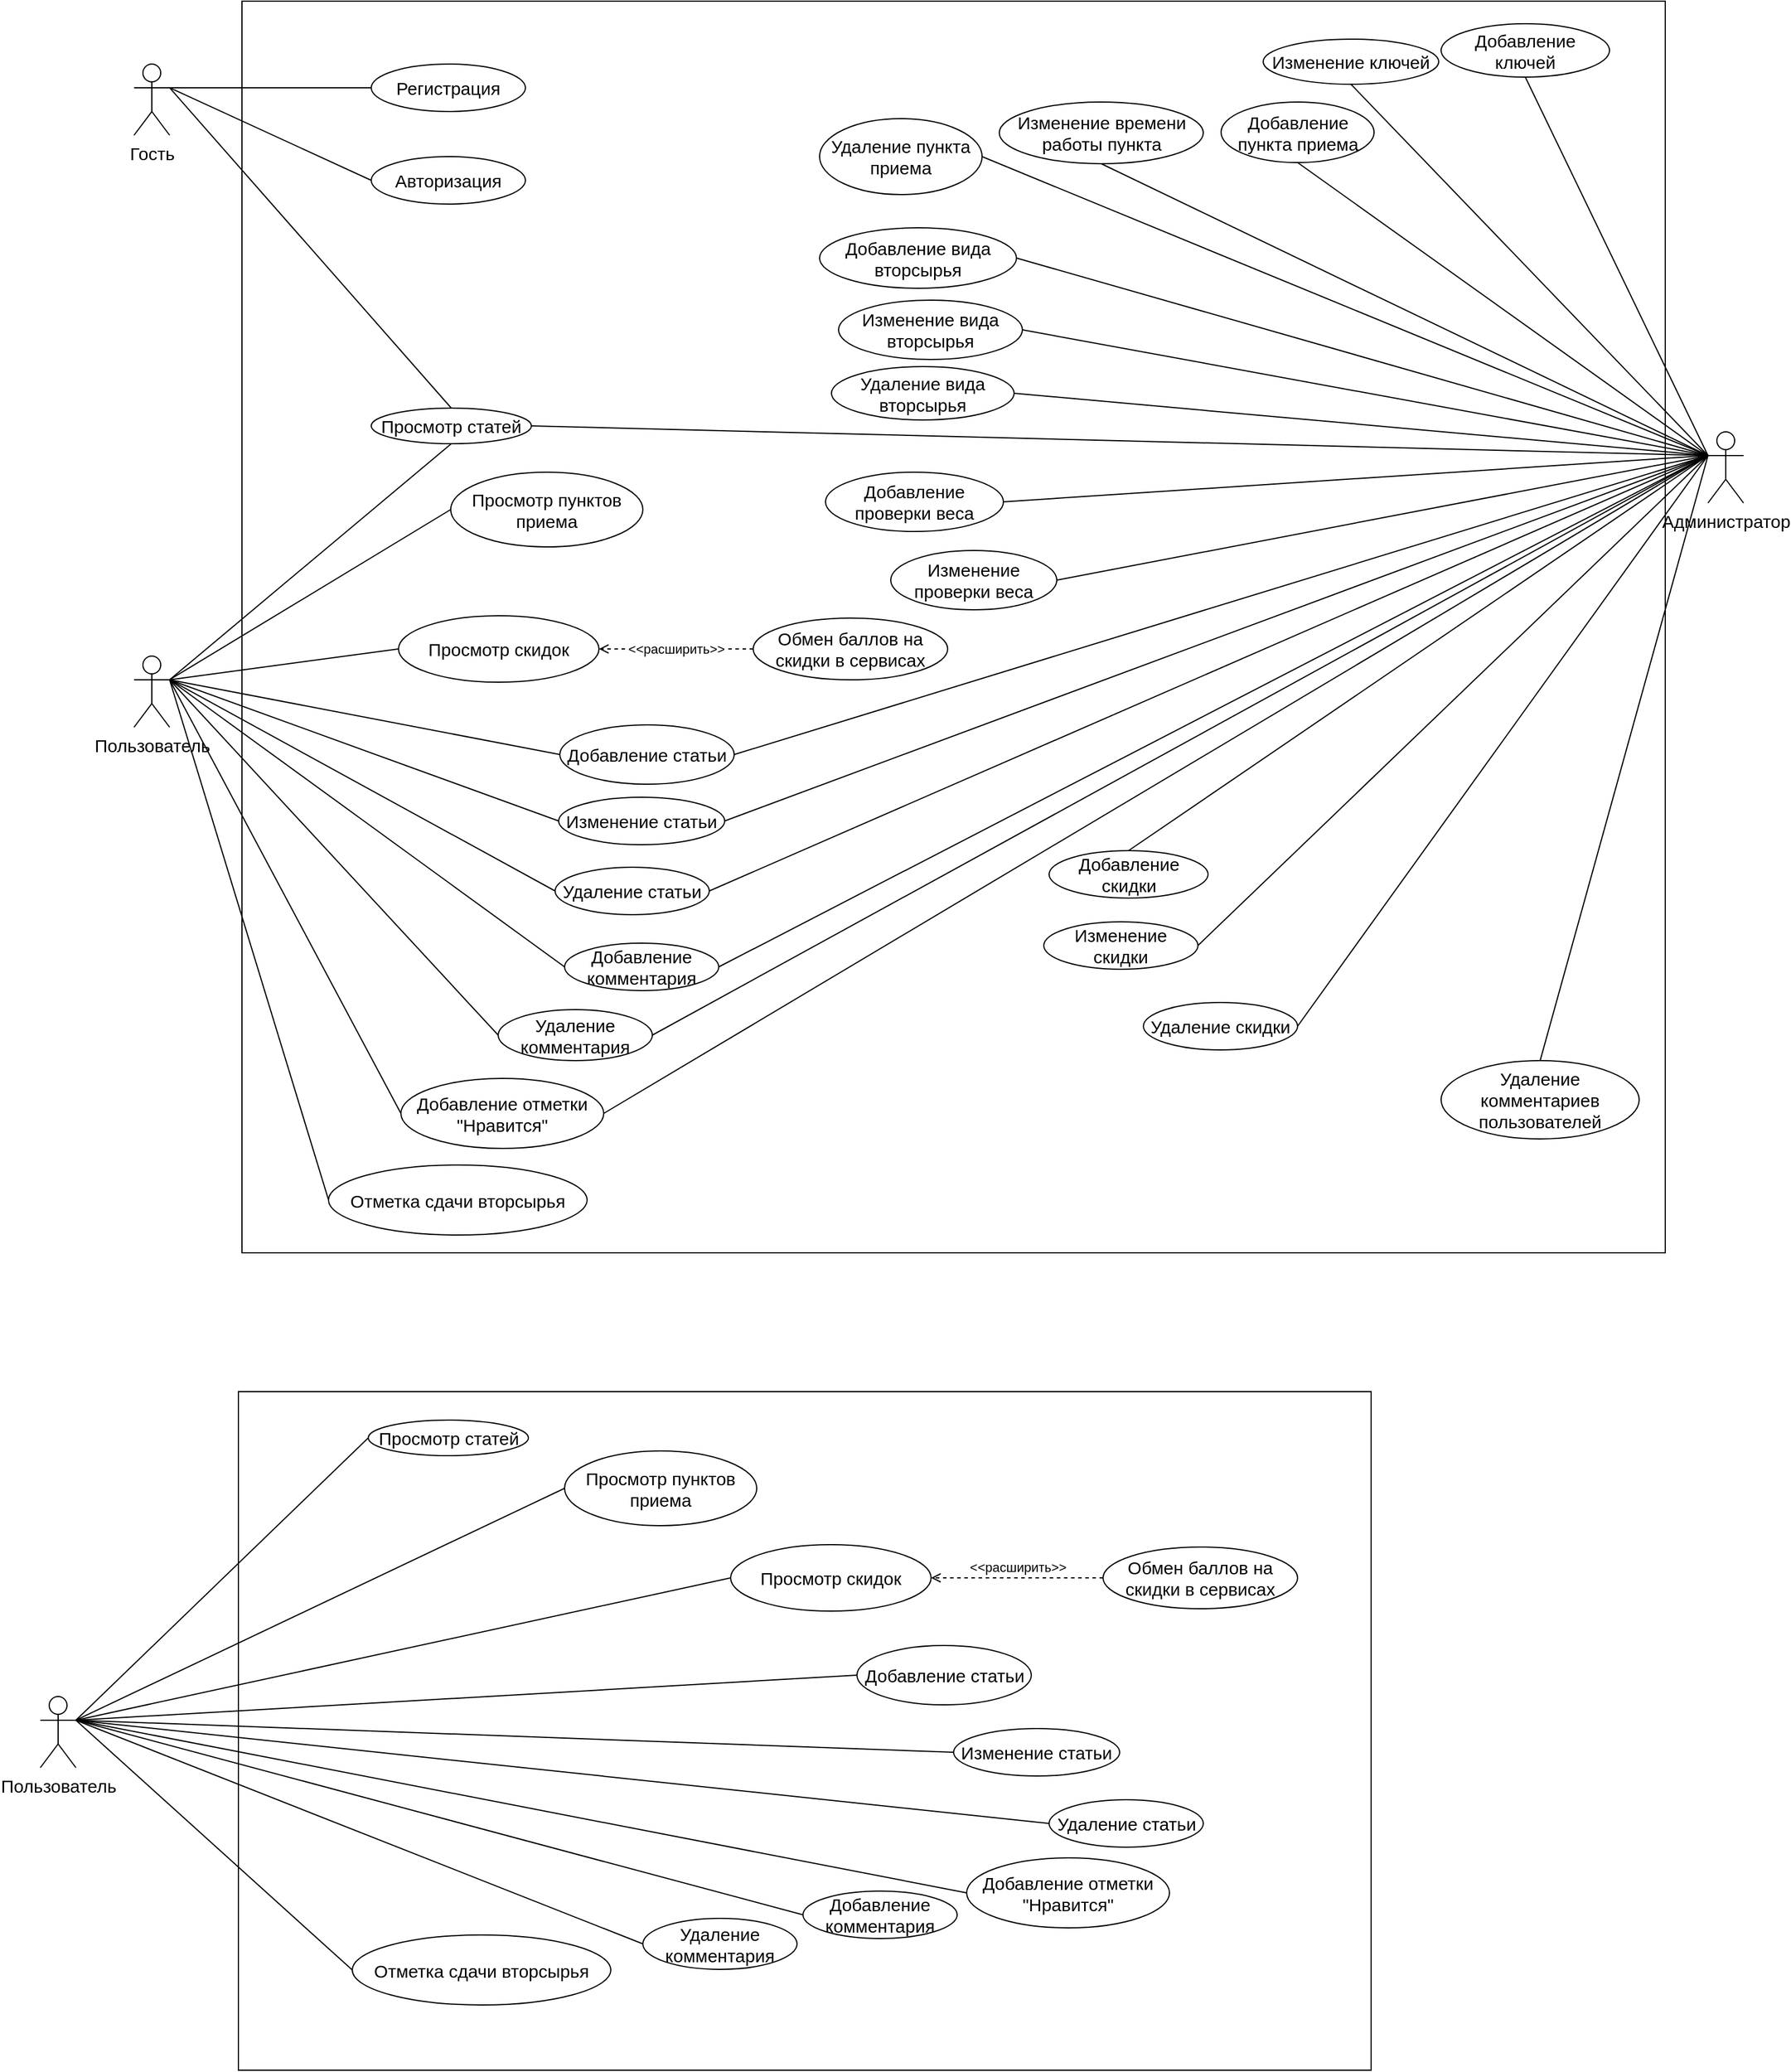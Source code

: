 <mxfile version="27.0.9">
  <diagram name="Страница — 1" id="JlTObDllQHueLxhqmbHU">
    <mxGraphModel dx="2084" dy="1070" grid="0" gridSize="10" guides="1" tooltips="1" connect="1" arrows="1" fold="1" page="0" pageScale="1" pageWidth="827" pageHeight="1169" math="0" shadow="0">
      <root>
        <mxCell id="0" />
        <mxCell id="1" parent="0" />
        <mxCell id="aqqDan77CEVx1DI7fDK4-1" value="" style="rounded=0;whiteSpace=wrap;html=1;" parent="1" vertex="1">
          <mxGeometry x="261" y="27" width="1200" height="1055" as="geometry" />
        </mxCell>
        <mxCell id="3YSj2OsYEMi9KOAI4YBQ-1" value="Гость" style="shape=umlActor;verticalLabelPosition=bottom;verticalAlign=top;html=1;outlineConnect=0;fontSize=15;" parent="1" vertex="1">
          <mxGeometry x="170" y="80" width="30" height="60" as="geometry" />
        </mxCell>
        <mxCell id="3YSj2OsYEMi9KOAI4YBQ-2" value="Администратор" style="shape=umlActor;verticalLabelPosition=bottom;verticalAlign=top;html=1;outlineConnect=0;fontSize=15;" parent="1" vertex="1">
          <mxGeometry x="1497" y="390" width="30" height="60" as="geometry" />
        </mxCell>
        <mxCell id="3YSj2OsYEMi9KOAI4YBQ-3" value="Пользователь" style="shape=umlActor;verticalLabelPosition=bottom;verticalAlign=top;html=1;outlineConnect=0;fontSize=15;" parent="1" vertex="1">
          <mxGeometry x="170" y="579" width="30" height="60" as="geometry" />
        </mxCell>
        <mxCell id="3YSj2OsYEMi9KOAI4YBQ-7" value="Регистрация" style="ellipse;whiteSpace=wrap;html=1;fontSize=15;" parent="1" vertex="1">
          <mxGeometry x="370" y="80" width="130" height="40" as="geometry" />
        </mxCell>
        <mxCell id="3YSj2OsYEMi9KOAI4YBQ-29" value="Авторизация" style="ellipse;whiteSpace=wrap;html=1;fontSize=15;" parent="1" vertex="1">
          <mxGeometry x="370" y="158" width="130" height="40" as="geometry" />
        </mxCell>
        <mxCell id="3YSj2OsYEMi9KOAI4YBQ-35" value="" style="endArrow=none;html=1;rounded=0;exitX=1;exitY=0.333;exitDx=0;exitDy=0;exitPerimeter=0;entryX=0;entryY=0.5;entryDx=0;entryDy=0;fontSize=15;" parent="1" source="3YSj2OsYEMi9KOAI4YBQ-1" target="3YSj2OsYEMi9KOAI4YBQ-7" edge="1">
          <mxGeometry width="50" height="50" relative="1" as="geometry">
            <mxPoint x="240" y="220" as="sourcePoint" />
            <mxPoint x="290" y="170" as="targetPoint" />
          </mxGeometry>
        </mxCell>
        <mxCell id="3YSj2OsYEMi9KOAI4YBQ-36" value="" style="endArrow=none;html=1;rounded=0;entryX=1;entryY=0.333;entryDx=0;entryDy=0;entryPerimeter=0;exitX=0;exitY=0.5;exitDx=0;exitDy=0;fontSize=15;" parent="1" source="3YSj2OsYEMi9KOAI4YBQ-29" target="3YSj2OsYEMi9KOAI4YBQ-1" edge="1">
          <mxGeometry width="50" height="50" relative="1" as="geometry">
            <mxPoint x="250" y="220" as="sourcePoint" />
            <mxPoint x="424" y="110" as="targetPoint" />
          </mxGeometry>
        </mxCell>
        <mxCell id="3YSj2OsYEMi9KOAI4YBQ-41" value="" style="endArrow=none;html=1;rounded=0;entryX=1;entryY=0.333;entryDx=0;entryDy=0;entryPerimeter=0;exitX=0;exitY=0.5;exitDx=0;exitDy=0;fontSize=15;" parent="1" source="3YSj2OsYEMi9KOAI4YBQ-42" target="3YSj2OsYEMi9KOAI4YBQ-3" edge="1">
          <mxGeometry width="50" height="50" relative="1" as="geometry">
            <mxPoint x="370.0" y="599" as="sourcePoint" />
            <mxPoint x="210" y="219" as="targetPoint" />
          </mxGeometry>
        </mxCell>
        <mxCell id="3YSj2OsYEMi9KOAI4YBQ-42" value="Просмотр пунктов приема" style="ellipse;whiteSpace=wrap;html=1;fontSize=15;" parent="1" vertex="1">
          <mxGeometry x="437" y="424" width="162" height="63" as="geometry" />
        </mxCell>
        <mxCell id="3YSj2OsYEMi9KOAI4YBQ-44" value="" style="endArrow=none;html=1;rounded=0;entryX=1;entryY=0.333;entryDx=0;entryDy=0;entryPerimeter=0;exitX=0;exitY=0.5;exitDx=0;exitDy=0;fontSize=15;" parent="1" source="Vhxp1UIQdoEir2AASPIB-2" target="3YSj2OsYEMi9KOAI4YBQ-3" edge="1">
          <mxGeometry width="50" height="50" relative="1" as="geometry">
            <mxPoint x="370.0" y="689" as="sourcePoint" />
            <mxPoint x="210" y="639" as="targetPoint" />
          </mxGeometry>
        </mxCell>
        <mxCell id="3YSj2OsYEMi9KOAI4YBQ-46" value="Обмен баллов на скидки в сервисах" style="ellipse;whiteSpace=wrap;html=1;fontSize=15;" parent="1" vertex="1">
          <mxGeometry x="692" y="547" width="164" height="52" as="geometry" />
        </mxCell>
        <mxCell id="3YSj2OsYEMi9KOAI4YBQ-47" value="Просмотр статей" style="ellipse;whiteSpace=wrap;html=1;fontSize=15;" parent="1" vertex="1">
          <mxGeometry x="370" y="370" width="135" height="30" as="geometry" />
        </mxCell>
        <mxCell id="3YSj2OsYEMi9KOAI4YBQ-48" value="" style="endArrow=none;html=1;rounded=0;entryX=1;entryY=0.333;entryDx=0;entryDy=0;entryPerimeter=0;exitX=0.5;exitY=0;exitDx=0;exitDy=0;fontSize=15;" parent="1" source="3YSj2OsYEMi9KOAI4YBQ-47" target="3YSj2OsYEMi9KOAI4YBQ-1" edge="1">
          <mxGeometry width="50" height="50" relative="1" as="geometry">
            <mxPoint x="290" y="430" as="sourcePoint" />
            <mxPoint x="120" y="230" as="targetPoint" />
          </mxGeometry>
        </mxCell>
        <mxCell id="3YSj2OsYEMi9KOAI4YBQ-49" value="" style="endArrow=none;html=1;rounded=0;exitX=0.5;exitY=1;exitDx=0;exitDy=0;entryX=1;entryY=0.333;entryDx=0;entryDy=0;entryPerimeter=0;fontSize=15;" parent="1" source="3YSj2OsYEMi9KOAI4YBQ-47" target="3YSj2OsYEMi9KOAI4YBQ-3" edge="1">
          <mxGeometry width="50" height="50" relative="1" as="geometry">
            <mxPoint x="380" y="609" as="sourcePoint" />
            <mxPoint x="220" y="550" as="targetPoint" />
          </mxGeometry>
        </mxCell>
        <mxCell id="3YSj2OsYEMi9KOAI4YBQ-51" value="" style="endArrow=none;html=1;rounded=0;entryX=1;entryY=0.333;entryDx=0;entryDy=0;entryPerimeter=0;exitX=0;exitY=0.5;exitDx=0;exitDy=0;fontSize=15;" parent="1" source="3YSj2OsYEMi9KOAI4YBQ-55" target="3YSj2OsYEMi9KOAI4YBQ-3" edge="1">
          <mxGeometry width="50" height="50" relative="1" as="geometry">
            <mxPoint x="370.0" y="978" as="sourcePoint" />
            <mxPoint x="200" y="669" as="targetPoint" />
          </mxGeometry>
        </mxCell>
        <mxCell id="3YSj2OsYEMi9KOAI4YBQ-53" value="Отметка сдачи вторсырья" style="ellipse;whiteSpace=wrap;html=1;fontSize=15;" parent="1" vertex="1">
          <mxGeometry x="334" y="1008" width="218" height="59" as="geometry" />
        </mxCell>
        <mxCell id="3YSj2OsYEMi9KOAI4YBQ-55" value="Удаление статьи" style="ellipse;whiteSpace=wrap;html=1;fontSize=15;" parent="1" vertex="1">
          <mxGeometry x="525" y="757" width="130" height="40" as="geometry" />
        </mxCell>
        <mxCell id="3YSj2OsYEMi9KOAI4YBQ-56" value="Изменение статьи" style="ellipse;whiteSpace=wrap;html=1;fontSize=15;" parent="1" vertex="1">
          <mxGeometry x="528" y="698" width="140" height="40" as="geometry" />
        </mxCell>
        <mxCell id="3YSj2OsYEMi9KOAI4YBQ-57" value="Добавление статьи" style="ellipse;whiteSpace=wrap;html=1;fontSize=15;" parent="1" vertex="1">
          <mxGeometry x="529" y="637" width="147" height="50" as="geometry" />
        </mxCell>
        <mxCell id="3YSj2OsYEMi9KOAI4YBQ-61" value="" style="endArrow=none;html=1;rounded=0;entryX=1;entryY=0.333;entryDx=0;entryDy=0;entryPerimeter=0;exitX=0;exitY=0.5;exitDx=0;exitDy=0;fontSize=15;" parent="1" source="3YSj2OsYEMi9KOAI4YBQ-57" target="3YSj2OsYEMi9KOAI4YBQ-3" edge="1">
          <mxGeometry width="50" height="50" relative="1" as="geometry">
            <mxPoint x="372.5" y="765" as="sourcePoint" />
            <mxPoint x="220" y="700" as="targetPoint" />
          </mxGeometry>
        </mxCell>
        <mxCell id="3YSj2OsYEMi9KOAI4YBQ-63" value="Добавление отметки&lt;div&gt;&quot;Нравится&quot;&lt;/div&gt;" style="ellipse;whiteSpace=wrap;html=1;fontSize=15;" parent="1" vertex="1">
          <mxGeometry x="395" y="935" width="171" height="59" as="geometry" />
        </mxCell>
        <mxCell id="3YSj2OsYEMi9KOAI4YBQ-64" value="Удаление комментария" style="ellipse;whiteSpace=wrap;html=1;fontSize=15;" parent="1" vertex="1">
          <mxGeometry x="477" y="877" width="130" height="43" as="geometry" />
        </mxCell>
        <mxCell id="3YSj2OsYEMi9KOAI4YBQ-65" value="Добавление комментария" style="ellipse;whiteSpace=wrap;html=1;fontSize=15;" parent="1" vertex="1">
          <mxGeometry x="533" y="821" width="130" height="40" as="geometry" />
        </mxCell>
        <mxCell id="3YSj2OsYEMi9KOAI4YBQ-69" value="" style="endArrow=none;html=1;rounded=0;entryX=1;entryY=0.333;entryDx=0;entryDy=0;entryPerimeter=0;exitX=0;exitY=0.5;exitDx=0;exitDy=0;fontSize=15;" parent="1" source="3YSj2OsYEMi9KOAI4YBQ-56" target="3YSj2OsYEMi9KOAI4YBQ-3" edge="1">
          <mxGeometry width="50" height="50" relative="1" as="geometry">
            <mxPoint x="375.0" y="884.0" as="sourcePoint" />
            <mxPoint x="220" y="699" as="targetPoint" />
          </mxGeometry>
        </mxCell>
        <mxCell id="3YSj2OsYEMi9KOAI4YBQ-72" value="" style="endArrow=none;html=1;rounded=0;exitX=0;exitY=0.333;exitDx=0;exitDy=0;entryX=1;entryY=0.5;entryDx=0;entryDy=0;exitPerimeter=0;fontSize=15;" parent="1" source="3YSj2OsYEMi9KOAI4YBQ-2" target="3YSj2OsYEMi9KOAI4YBQ-85" edge="1">
          <mxGeometry width="50" height="50" relative="1" as="geometry">
            <mxPoint x="1428" y="485" as="sourcePoint" />
            <mxPoint x="1210" y="410" as="targetPoint" />
          </mxGeometry>
        </mxCell>
        <mxCell id="3YSj2OsYEMi9KOAI4YBQ-81" value="Добавление проверки веса" style="ellipse;whiteSpace=wrap;html=1;fontSize=15;" parent="1" vertex="1">
          <mxGeometry x="753" y="424" width="150" height="50" as="geometry" />
        </mxCell>
        <mxCell id="3YSj2OsYEMi9KOAI4YBQ-82" value="Добавление вида вторсырья" style="ellipse;whiteSpace=wrap;html=1;fontSize=15;" parent="1" vertex="1">
          <mxGeometry x="748" y="218" width="166" height="51" as="geometry" />
        </mxCell>
        <mxCell id="3YSj2OsYEMi9KOAI4YBQ-83" value="Удаление вида вторсырья" style="ellipse;whiteSpace=wrap;html=1;fontSize=15;" parent="1" vertex="1">
          <mxGeometry x="758" y="335" width="154" height="45" as="geometry" />
        </mxCell>
        <mxCell id="3YSj2OsYEMi9KOAI4YBQ-84" value="Изменение проверки веса" style="ellipse;whiteSpace=wrap;html=1;fontSize=15;" parent="1" vertex="1">
          <mxGeometry x="808" y="490" width="140" height="50" as="geometry" />
        </mxCell>
        <mxCell id="3YSj2OsYEMi9KOAI4YBQ-85" value="Изменение вида вторсырья" style="ellipse;whiteSpace=wrap;html=1;fontSize=15;" parent="1" vertex="1">
          <mxGeometry x="764" y="279" width="155" height="50" as="geometry" />
        </mxCell>
        <mxCell id="3YSj2OsYEMi9KOAI4YBQ-98" value="" style="endArrow=none;html=1;rounded=0;entryX=0.5;entryY=1;entryDx=0;entryDy=0;exitX=0;exitY=0.333;exitDx=0;exitDy=0;exitPerimeter=0;fontSize=15;" parent="1" source="3YSj2OsYEMi9KOAI4YBQ-2" target="3YSj2OsYEMi9KOAI4YBQ-99" edge="1">
          <mxGeometry width="50" height="50" relative="1" as="geometry">
            <mxPoint x="1530" y="310" as="sourcePoint" />
            <mxPoint x="1379.0" y="187.5" as="targetPoint" />
          </mxGeometry>
        </mxCell>
        <mxCell id="3YSj2OsYEMi9KOAI4YBQ-99" value="Добавление пункта приема" style="ellipse;whiteSpace=wrap;html=1;fontSize=15;" parent="1" vertex="1">
          <mxGeometry x="1086.5" y="112" width="129" height="51" as="geometry" />
        </mxCell>
        <mxCell id="3YSj2OsYEMi9KOAI4YBQ-100" value="Изменение времени работы пункта" style="ellipse;whiteSpace=wrap;html=1;fontSize=15;" parent="1" vertex="1">
          <mxGeometry x="899.5" y="112" width="172" height="52" as="geometry" />
        </mxCell>
        <mxCell id="3YSj2OsYEMi9KOAI4YBQ-101" value="Удаление пункта приема" style="ellipse;whiteSpace=wrap;html=1;fontSize=15;" parent="1" vertex="1">
          <mxGeometry x="748" y="126" width="137" height="64" as="geometry" />
        </mxCell>
        <mxCell id="3YSj2OsYEMi9KOAI4YBQ-102" value="Добавление ключей" style="ellipse;whiteSpace=wrap;html=1;fontSize=15;" parent="1" vertex="1">
          <mxGeometry x="1272" y="46" width="142" height="45" as="geometry" />
        </mxCell>
        <mxCell id="3YSj2OsYEMi9KOAI4YBQ-103" value="Изменение ключей" style="ellipse;whiteSpace=wrap;html=1;fontSize=15;" parent="1" vertex="1">
          <mxGeometry x="1122" y="59" width="148" height="38" as="geometry" />
        </mxCell>
        <mxCell id="3YSj2OsYEMi9KOAI4YBQ-112" value="" style="endArrow=none;html=1;rounded=0;exitX=0;exitY=0.333;exitDx=0;exitDy=0;entryX=1;entryY=0.5;entryDx=0;entryDy=0;exitPerimeter=0;fontSize=15;" parent="1" source="3YSj2OsYEMi9KOAI4YBQ-2" target="3YSj2OsYEMi9KOAI4YBQ-83" edge="1">
          <mxGeometry width="50" height="50" relative="1" as="geometry">
            <mxPoint x="1589" y="460" as="sourcePoint" />
            <mxPoint x="1370" y="579" as="targetPoint" />
          </mxGeometry>
        </mxCell>
        <mxCell id="3YSj2OsYEMi9KOAI4YBQ-115" value="Добавление скидки" style="ellipse;whiteSpace=wrap;html=1;fontSize=15;" parent="1" vertex="1">
          <mxGeometry x="941.5" y="743" width="134" height="40" as="geometry" />
        </mxCell>
        <mxCell id="3YSj2OsYEMi9KOAI4YBQ-116" value="Изменение скидки" style="ellipse;whiteSpace=wrap;html=1;fontSize=15;" parent="1" vertex="1">
          <mxGeometry x="937" y="803" width="130" height="40" as="geometry" />
        </mxCell>
        <mxCell id="3YSj2OsYEMi9KOAI4YBQ-117" value="Удаление скидки" style="ellipse;whiteSpace=wrap;html=1;fontSize=15;" parent="1" vertex="1">
          <mxGeometry x="1021" y="871" width="130" height="40" as="geometry" />
        </mxCell>
        <mxCell id="3YSj2OsYEMi9KOAI4YBQ-122" value="" style="endArrow=none;html=1;rounded=0;exitX=0;exitY=0.333;exitDx=0;exitDy=0;entryX=1;entryY=0.5;entryDx=0;entryDy=0;exitPerimeter=0;fontSize=15;" parent="1" source="3YSj2OsYEMi9KOAI4YBQ-2" target="3YSj2OsYEMi9KOAI4YBQ-81" edge="1">
          <mxGeometry width="50" height="50" relative="1" as="geometry">
            <mxPoint x="1620" y="661" as="sourcePoint" />
            <mxPoint x="1337.0" y="710" as="targetPoint" />
          </mxGeometry>
        </mxCell>
        <mxCell id="3YSj2OsYEMi9KOAI4YBQ-134" value="" style="endArrow=none;html=1;rounded=0;exitX=0;exitY=0.333;exitDx=0;exitDy=0;entryX=1;entryY=0.5;entryDx=0;entryDy=0;exitPerimeter=0;fontSize=15;" parent="1" source="3YSj2OsYEMi9KOAI4YBQ-2" target="3YSj2OsYEMi9KOAI4YBQ-84" edge="1">
          <mxGeometry width="50" height="50" relative="1" as="geometry">
            <mxPoint x="1580" y="420" as="sourcePoint" />
            <mxPoint x="1396" y="865" as="targetPoint" />
          </mxGeometry>
        </mxCell>
        <mxCell id="3YSj2OsYEMi9KOAI4YBQ-138" value="Удаление комментариев пользователей" style="ellipse;whiteSpace=wrap;html=1;fontSize=15;" parent="1" vertex="1">
          <mxGeometry x="1272" y="920" width="167" height="66" as="geometry" />
        </mxCell>
        <mxCell id="_cKS-WZRGQjmyXxVf39A-5" value="" style="endArrow=none;html=1;rounded=0;entryX=1;entryY=0.333;entryDx=0;entryDy=0;entryPerimeter=0;exitX=0;exitY=0.5;exitDx=0;exitDy=0;fontSize=15;" parent="1" source="3YSj2OsYEMi9KOAI4YBQ-53" target="3YSj2OsYEMi9KOAI4YBQ-3" edge="1">
          <mxGeometry width="50" height="50" relative="1" as="geometry">
            <mxPoint x="204.0" y="1035" as="sourcePoint" />
            <mxPoint x="34" y="656" as="targetPoint" />
          </mxGeometry>
        </mxCell>
        <mxCell id="_cKS-WZRGQjmyXxVf39A-6" value="" style="endArrow=none;html=1;rounded=0;entryX=1;entryY=0.333;entryDx=0;entryDy=0;entryPerimeter=0;exitX=0;exitY=0.5;exitDx=0;exitDy=0;fontSize=15;" parent="1" source="3YSj2OsYEMi9KOAI4YBQ-65" target="3YSj2OsYEMi9KOAI4YBQ-3" edge="1">
          <mxGeometry width="50" height="50" relative="1" as="geometry">
            <mxPoint x="235.0" y="1030.5" as="sourcePoint" />
            <mxPoint x="65" y="651.5" as="targetPoint" />
          </mxGeometry>
        </mxCell>
        <mxCell id="_cKS-WZRGQjmyXxVf39A-7" value="" style="endArrow=none;html=1;rounded=0;entryX=1;entryY=0.333;entryDx=0;entryDy=0;entryPerimeter=0;exitX=0;exitY=0.5;exitDx=0;exitDy=0;fontSize=15;" parent="1" source="3YSj2OsYEMi9KOAI4YBQ-64" target="3YSj2OsYEMi9KOAI4YBQ-3" edge="1">
          <mxGeometry width="50" height="50" relative="1" as="geometry">
            <mxPoint x="237.0" y="1004" as="sourcePoint" />
            <mxPoint x="67" y="625" as="targetPoint" />
          </mxGeometry>
        </mxCell>
        <mxCell id="_cKS-WZRGQjmyXxVf39A-8" value="" style="endArrow=none;html=1;rounded=0;entryX=1;entryY=0.333;entryDx=0;entryDy=0;entryPerimeter=0;exitX=0;exitY=0.5;exitDx=0;exitDy=0;fontSize=15;" parent="1" source="3YSj2OsYEMi9KOAI4YBQ-63" target="3YSj2OsYEMi9KOAI4YBQ-3" edge="1">
          <mxGeometry width="50" height="50" relative="1" as="geometry">
            <mxPoint x="301.0" y="1106" as="sourcePoint" />
            <mxPoint x="131" y="727" as="targetPoint" />
          </mxGeometry>
        </mxCell>
        <mxCell id="_cKS-WZRGQjmyXxVf39A-12" value="" style="endArrow=none;html=1;rounded=0;entryX=0;entryY=0.333;entryDx=0;entryDy=0;exitX=1;exitY=0.5;exitDx=0;exitDy=0;fontSize=15;entryPerimeter=0;" parent="1" source="3YSj2OsYEMi9KOAI4YBQ-56" target="3YSj2OsYEMi9KOAI4YBQ-2" edge="1">
          <mxGeometry width="50" height="50" relative="1" as="geometry">
            <mxPoint x="1013.5" y="856" as="sourcePoint" />
            <mxPoint x="1621.0" y="693" as="targetPoint" />
          </mxGeometry>
        </mxCell>
        <mxCell id="_cKS-WZRGQjmyXxVf39A-13" value="" style="endArrow=none;html=1;rounded=0;entryX=1;entryY=0.5;entryDx=0;entryDy=0;exitX=0;exitY=0.333;exitDx=0;exitDy=0;exitPerimeter=0;fontSize=15;" parent="1" source="3YSj2OsYEMi9KOAI4YBQ-2" target="3YSj2OsYEMi9KOAI4YBQ-82" edge="1">
          <mxGeometry width="50" height="50" relative="1" as="geometry">
            <mxPoint x="1890" y="704.5" as="sourcePoint" />
            <mxPoint x="1699.0" y="482" as="targetPoint" />
          </mxGeometry>
        </mxCell>
        <mxCell id="_cKS-WZRGQjmyXxVf39A-14" value="" style="endArrow=none;html=1;rounded=0;entryX=1;entryY=0.5;entryDx=0;entryDy=0;exitX=0;exitY=0.333;exitDx=0;exitDy=0;exitPerimeter=0;fontSize=15;" parent="1" source="3YSj2OsYEMi9KOAI4YBQ-2" target="3YSj2OsYEMi9KOAI4YBQ-101" edge="1">
          <mxGeometry width="50" height="50" relative="1" as="geometry">
            <mxPoint x="1758" y="414.5" as="sourcePoint" />
            <mxPoint x="1567.0" y="192" as="targetPoint" />
          </mxGeometry>
        </mxCell>
        <mxCell id="_cKS-WZRGQjmyXxVf39A-15" value="" style="endArrow=none;html=1;rounded=0;entryX=0;entryY=0.333;entryDx=0;entryDy=0;exitX=1;exitY=0.5;exitDx=0;exitDy=0;fontSize=15;entryPerimeter=0;" parent="1" source="3YSj2OsYEMi9KOAI4YBQ-57" target="3YSj2OsYEMi9KOAI4YBQ-2" edge="1">
          <mxGeometry width="50" height="50" relative="1" as="geometry">
            <mxPoint x="996" y="772" as="sourcePoint" />
            <mxPoint x="1659.0" y="598.5" as="targetPoint" />
          </mxGeometry>
        </mxCell>
        <mxCell id="_cKS-WZRGQjmyXxVf39A-16" value="" style="endArrow=none;html=1;rounded=0;entryX=0;entryY=0.333;entryDx=0;entryDy=0;exitX=1;exitY=0.5;exitDx=0;exitDy=0;fontSize=15;entryPerimeter=0;" parent="1" source="3YSj2OsYEMi9KOAI4YBQ-116" target="3YSj2OsYEMi9KOAI4YBQ-2" edge="1">
          <mxGeometry width="50" height="50" relative="1" as="geometry">
            <mxPoint x="1838" y="801.5" as="sourcePoint" />
            <mxPoint x="1647.0" y="579" as="targetPoint" />
          </mxGeometry>
        </mxCell>
        <mxCell id="_cKS-WZRGQjmyXxVf39A-17" value="" style="endArrow=none;html=1;rounded=0;entryX=0;entryY=0.333;entryDx=0;entryDy=0;exitX=0.5;exitY=0;exitDx=0;exitDy=0;fontSize=15;entryPerimeter=0;" parent="1" source="3YSj2OsYEMi9KOAI4YBQ-115" target="3YSj2OsYEMi9KOAI4YBQ-2" edge="1">
          <mxGeometry width="50" height="50" relative="1" as="geometry">
            <mxPoint x="1894" y="761.5" as="sourcePoint" />
            <mxPoint x="1703.0" y="539" as="targetPoint" />
          </mxGeometry>
        </mxCell>
        <mxCell id="_cKS-WZRGQjmyXxVf39A-18" value="" style="endArrow=none;html=1;rounded=0;entryX=0.5;entryY=1;entryDx=0;entryDy=0;exitX=0;exitY=0.333;exitDx=0;exitDy=0;exitPerimeter=0;fontSize=15;" parent="1" source="3YSj2OsYEMi9KOAI4YBQ-2" target="3YSj2OsYEMi9KOAI4YBQ-100" edge="1">
          <mxGeometry width="50" height="50" relative="1" as="geometry">
            <mxPoint x="1806" y="450" as="sourcePoint" />
            <mxPoint x="1615.0" y="227.5" as="targetPoint" />
          </mxGeometry>
        </mxCell>
        <mxCell id="_cKS-WZRGQjmyXxVf39A-19" value="" style="endArrow=none;html=1;rounded=0;entryX=0.5;entryY=1;entryDx=0;entryDy=0;exitX=0;exitY=0.333;exitDx=0;exitDy=0;exitPerimeter=0;fontSize=15;" parent="1" source="3YSj2OsYEMi9KOAI4YBQ-2" target="3YSj2OsYEMi9KOAI4YBQ-103" edge="1">
          <mxGeometry width="50" height="50" relative="1" as="geometry">
            <mxPoint x="1846" y="531.25" as="sourcePoint" />
            <mxPoint x="1655.0" y="308.75" as="targetPoint" />
          </mxGeometry>
        </mxCell>
        <mxCell id="_cKS-WZRGQjmyXxVf39A-20" value="" style="endArrow=none;html=1;rounded=0;entryX=0.5;entryY=1;entryDx=0;entryDy=0;exitX=0;exitY=0.333;exitDx=0;exitDy=0;exitPerimeter=0;fontSize=15;" parent="1" source="3YSj2OsYEMi9KOAI4YBQ-2" target="3YSj2OsYEMi9KOAI4YBQ-102" edge="1">
          <mxGeometry width="50" height="50" relative="1" as="geometry">
            <mxPoint x="1832" y="478.5" as="sourcePoint" />
            <mxPoint x="1641.0" y="256" as="targetPoint" />
          </mxGeometry>
        </mxCell>
        <mxCell id="_cKS-WZRGQjmyXxVf39A-23" value="" style="endArrow=none;html=1;rounded=0;entryX=0;entryY=0.333;entryDx=0;entryDy=0;exitX=1;exitY=0.5;exitDx=0;exitDy=0;fontSize=15;entryPerimeter=0;" parent="1" source="3YSj2OsYEMi9KOAI4YBQ-117" target="3YSj2OsYEMi9KOAI4YBQ-2" edge="1">
          <mxGeometry width="50" height="50" relative="1" as="geometry">
            <mxPoint x="1890" y="804.5" as="sourcePoint" />
            <mxPoint x="1699.0" y="582" as="targetPoint" />
          </mxGeometry>
        </mxCell>
        <mxCell id="_cKS-WZRGQjmyXxVf39A-25" value="" style="endArrow=none;html=1;rounded=0;entryX=0;entryY=0.333;entryDx=0;entryDy=0;exitX=1;exitY=0.5;exitDx=0;exitDy=0;fontSize=15;entryPerimeter=0;" parent="1" source="3YSj2OsYEMi9KOAI4YBQ-47" target="3YSj2OsYEMi9KOAI4YBQ-2" edge="1">
          <mxGeometry width="50" height="50" relative="1" as="geometry">
            <mxPoint x="1856" y="651.5" as="sourcePoint" />
            <mxPoint x="1665.0" y="429" as="targetPoint" />
          </mxGeometry>
        </mxCell>
        <mxCell id="_cKS-WZRGQjmyXxVf39A-26" value="" style="endArrow=none;html=1;rounded=0;entryX=0;entryY=0.333;entryDx=0;entryDy=0;exitX=0.5;exitY=0;exitDx=0;exitDy=0;fontSize=15;entryPerimeter=0;" parent="1" source="3YSj2OsYEMi9KOAI4YBQ-138" target="3YSj2OsYEMi9KOAI4YBQ-2" edge="1">
          <mxGeometry width="50" height="50" relative="1" as="geometry">
            <mxPoint x="1874" y="750.25" as="sourcePoint" />
            <mxPoint x="1683.0" y="527.75" as="targetPoint" />
          </mxGeometry>
        </mxCell>
        <mxCell id="_cKS-WZRGQjmyXxVf39A-27" value="" style="endArrow=none;html=1;rounded=0;entryX=0;entryY=0.333;entryDx=0;entryDy=0;exitX=1;exitY=0.5;exitDx=0;exitDy=0;fontSize=15;entryPerimeter=0;" parent="1" source="3YSj2OsYEMi9KOAI4YBQ-63" target="3YSj2OsYEMi9KOAI4YBQ-2" edge="1">
          <mxGeometry width="50" height="50" relative="1" as="geometry">
            <mxPoint x="1864" y="681.5" as="sourcePoint" />
            <mxPoint x="1673.0" y="459" as="targetPoint" />
          </mxGeometry>
        </mxCell>
        <mxCell id="_cKS-WZRGQjmyXxVf39A-28" value="" style="endArrow=none;html=1;rounded=0;entryX=0;entryY=0.333;entryDx=0;entryDy=0;exitX=1;exitY=0.5;exitDx=0;exitDy=0;fontSize=15;entryPerimeter=0;" parent="1" source="3YSj2OsYEMi9KOAI4YBQ-65" target="3YSj2OsYEMi9KOAI4YBQ-2" edge="1">
          <mxGeometry width="50" height="50" relative="1" as="geometry">
            <mxPoint x="1857" y="646.5" as="sourcePoint" />
            <mxPoint x="1666.0" y="424" as="targetPoint" />
          </mxGeometry>
        </mxCell>
        <mxCell id="_cKS-WZRGQjmyXxVf39A-29" value="" style="endArrow=none;html=1;rounded=0;entryX=0;entryY=0.333;entryDx=0;entryDy=0;exitX=1;exitY=0.5;exitDx=0;exitDy=0;fontSize=15;entryPerimeter=0;" parent="1" source="3YSj2OsYEMi9KOAI4YBQ-64" target="3YSj2OsYEMi9KOAI4YBQ-2" edge="1">
          <mxGeometry width="50" height="50" relative="1" as="geometry">
            <mxPoint x="1902" y="814.5" as="sourcePoint" />
            <mxPoint x="1711.0" y="592" as="targetPoint" />
          </mxGeometry>
        </mxCell>
        <mxCell id="_cKS-WZRGQjmyXxVf39A-30" value="" style="endArrow=none;html=1;rounded=0;entryX=0;entryY=0.333;entryDx=0;entryDy=0;exitX=1;exitY=0.5;exitDx=0;exitDy=0;fontSize=15;entryPerimeter=0;" parent="1" source="3YSj2OsYEMi9KOAI4YBQ-55" target="3YSj2OsYEMi9KOAI4YBQ-2" edge="1">
          <mxGeometry width="50" height="50" relative="1" as="geometry">
            <mxPoint x="1193.5" y="893" as="sourcePoint" />
            <mxPoint x="1703.0" y="534.5" as="targetPoint" />
          </mxGeometry>
        </mxCell>
        <mxCell id="Vhxp1UIQdoEir2AASPIB-2" value="Просмотр скидок" style="ellipse;whiteSpace=wrap;html=1;fontSize=15;" parent="1" vertex="1">
          <mxGeometry x="393" y="545" width="169" height="56" as="geometry" />
        </mxCell>
        <mxCell id="Vhxp1UIQdoEir2AASPIB-6" value="" style="html=1;verticalAlign=bottom;labelBackgroundColor=none;endArrow=open;endFill=0;dashed=1;rounded=0;exitX=0;exitY=0.5;exitDx=0;exitDy=0;entryX=1;entryY=0.5;entryDx=0;entryDy=0;" parent="1" source="3YSj2OsYEMi9KOAI4YBQ-46" target="Vhxp1UIQdoEir2AASPIB-2" edge="1">
          <mxGeometry width="160" relative="1" as="geometry">
            <mxPoint x="569" y="547" as="sourcePoint" />
            <mxPoint x="729" y="547" as="targetPoint" />
            <mxPoint as="offset" />
          </mxGeometry>
        </mxCell>
        <mxCell id="Fbdt6WtftHqe94wvlNaZ-1" value="&amp;lt;&amp;lt;расширить&amp;gt;&amp;gt;" style="edgeLabel;html=1;align=center;verticalAlign=middle;resizable=0;points=[];" vertex="1" connectable="0" parent="Vhxp1UIQdoEir2AASPIB-6">
          <mxGeometry x="-0.534" y="2" relative="1" as="geometry">
            <mxPoint x="-35" y="-2" as="offset" />
          </mxGeometry>
        </mxCell>
        <mxCell id="6-UfxN8q_AGqpiPFiRDU-1" value="" style="rounded=0;whiteSpace=wrap;html=1;" parent="1" vertex="1">
          <mxGeometry x="258" y="1199" width="955" height="572" as="geometry" />
        </mxCell>
        <mxCell id="6-UfxN8q_AGqpiPFiRDU-2" value="Пользователь" style="shape=umlActor;verticalLabelPosition=bottom;verticalAlign=top;html=1;outlineConnect=0;fontSize=15;" parent="1" vertex="1">
          <mxGeometry x="91" y="1456" width="30" height="60" as="geometry" />
        </mxCell>
        <mxCell id="6-UfxN8q_AGqpiPFiRDU-3" value="Просмотр пунктов приема" style="ellipse;whiteSpace=wrap;html=1;fontSize=15;" parent="1" vertex="1">
          <mxGeometry x="533" y="1249" width="162" height="63" as="geometry" />
        </mxCell>
        <mxCell id="6-UfxN8q_AGqpiPFiRDU-4" value="Обмен баллов на скидки в сервисах" style="ellipse;whiteSpace=wrap;html=1;fontSize=15;" parent="1" vertex="1">
          <mxGeometry x="987" y="1330" width="164" height="52" as="geometry" />
        </mxCell>
        <mxCell id="6-UfxN8q_AGqpiPFiRDU-5" value="Просмотр статей" style="ellipse;whiteSpace=wrap;html=1;fontSize=15;" parent="1" vertex="1">
          <mxGeometry x="367.5" y="1223" width="135" height="30" as="geometry" />
        </mxCell>
        <mxCell id="6-UfxN8q_AGqpiPFiRDU-6" value="Отметка сдачи вторсырья" style="ellipse;whiteSpace=wrap;html=1;fontSize=15;" parent="1" vertex="1">
          <mxGeometry x="354" y="1657" width="218" height="59" as="geometry" />
        </mxCell>
        <mxCell id="6-UfxN8q_AGqpiPFiRDU-7" value="Удаление статьи" style="ellipse;whiteSpace=wrap;html=1;fontSize=15;" parent="1" vertex="1">
          <mxGeometry x="941.5" y="1543" width="130" height="40" as="geometry" />
        </mxCell>
        <mxCell id="6-UfxN8q_AGqpiPFiRDU-8" value="Изменение статьи" style="ellipse;whiteSpace=wrap;html=1;fontSize=15;" parent="1" vertex="1">
          <mxGeometry x="861" y="1483" width="140" height="40" as="geometry" />
        </mxCell>
        <mxCell id="6-UfxN8q_AGqpiPFiRDU-9" value="Добавление статьи" style="ellipse;whiteSpace=wrap;html=1;fontSize=15;" parent="1" vertex="1">
          <mxGeometry x="779.5" y="1413" width="147" height="50" as="geometry" />
        </mxCell>
        <mxCell id="6-UfxN8q_AGqpiPFiRDU-10" value="Добавление отметки&lt;div&gt;&quot;Нравится&quot;&lt;/div&gt;" style="ellipse;whiteSpace=wrap;html=1;fontSize=15;" parent="1" vertex="1">
          <mxGeometry x="872" y="1592" width="171" height="59" as="geometry" />
        </mxCell>
        <mxCell id="6-UfxN8q_AGqpiPFiRDU-11" value="Удаление комментария" style="ellipse;whiteSpace=wrap;html=1;fontSize=15;" parent="1" vertex="1">
          <mxGeometry x="599" y="1643" width="130" height="43" as="geometry" />
        </mxCell>
        <mxCell id="6-UfxN8q_AGqpiPFiRDU-12" value="Добавление комментария" style="ellipse;whiteSpace=wrap;html=1;fontSize=15;" parent="1" vertex="1">
          <mxGeometry x="734" y="1620" width="130" height="40" as="geometry" />
        </mxCell>
        <mxCell id="6-UfxN8q_AGqpiPFiRDU-13" value="Просмотр скидок" style="ellipse;whiteSpace=wrap;html=1;fontSize=15;" parent="1" vertex="1">
          <mxGeometry x="673" y="1328" width="169" height="56" as="geometry" />
        </mxCell>
        <mxCell id="6-UfxN8q_AGqpiPFiRDU-14" value="&amp;lt;&amp;lt;расширить&amp;gt;&amp;gt;" style="html=1;verticalAlign=bottom;labelBackgroundColor=none;endArrow=open;endFill=0;dashed=1;rounded=0;exitX=0;exitY=0.5;exitDx=0;exitDy=0;entryX=1;entryY=0.5;entryDx=0;entryDy=0;" parent="1" source="6-UfxN8q_AGqpiPFiRDU-4" target="6-UfxN8q_AGqpiPFiRDU-13" edge="1">
          <mxGeometry x="0.003" width="160" relative="1" as="geometry">
            <mxPoint x="678" y="1820" as="sourcePoint" />
            <mxPoint x="838" y="1820" as="targetPoint" />
            <mxPoint as="offset" />
          </mxGeometry>
        </mxCell>
        <mxCell id="6-UfxN8q_AGqpiPFiRDU-15" value="" style="endArrow=none;html=1;rounded=0;fontSize=15;entryX=0;entryY=0.5;entryDx=0;entryDy=0;exitX=1;exitY=0.333;exitDx=0;exitDy=0;exitPerimeter=0;" parent="1" source="6-UfxN8q_AGqpiPFiRDU-2" target="6-UfxN8q_AGqpiPFiRDU-6" edge="1">
          <mxGeometry width="50" height="50" relative="1" as="geometry">
            <mxPoint x="-30" y="1044" as="sourcePoint" />
            <mxPoint x="-61" y="943" as="targetPoint" />
          </mxGeometry>
        </mxCell>
        <mxCell id="6-UfxN8q_AGqpiPFiRDU-16" value="" style="endArrow=none;html=1;rounded=0;entryX=1;entryY=0.333;entryDx=0;entryDy=0;entryPerimeter=0;fontSize=15;exitX=0;exitY=0.5;exitDx=0;exitDy=0;" parent="1" source="6-UfxN8q_AGqpiPFiRDU-5" target="6-UfxN8q_AGqpiPFiRDU-2" edge="1">
          <mxGeometry width="50" height="50" relative="1" as="geometry">
            <mxPoint x="-548.316" y="1143" as="sourcePoint" />
            <mxPoint x="-19" y="1456" as="targetPoint" />
          </mxGeometry>
        </mxCell>
        <mxCell id="6-UfxN8q_AGqpiPFiRDU-19" value="" style="endArrow=none;html=1;rounded=0;entryX=0;entryY=0.5;entryDx=0;entryDy=0;fontSize=15;exitX=1;exitY=0.333;exitDx=0;exitDy=0;exitPerimeter=0;" parent="1" source="6-UfxN8q_AGqpiPFiRDU-2" target="6-UfxN8q_AGqpiPFiRDU-7" edge="1">
          <mxGeometry width="50" height="50" relative="1" as="geometry">
            <mxPoint x="210" y="1264" as="sourcePoint" />
            <mxPoint x="179" y="1163" as="targetPoint" />
          </mxGeometry>
        </mxCell>
        <mxCell id="6-UfxN8q_AGqpiPFiRDU-20" value="" style="endArrow=none;html=1;rounded=0;entryX=0;entryY=0.5;entryDx=0;entryDy=0;fontSize=15;exitX=1;exitY=0.333;exitDx=0;exitDy=0;exitPerimeter=0;" parent="1" source="6-UfxN8q_AGqpiPFiRDU-2" target="6-UfxN8q_AGqpiPFiRDU-8" edge="1">
          <mxGeometry width="50" height="50" relative="1" as="geometry">
            <mxPoint x="6" y="1140" as="sourcePoint" />
            <mxPoint x="-25" y="1039" as="targetPoint" />
          </mxGeometry>
        </mxCell>
        <mxCell id="6-UfxN8q_AGqpiPFiRDU-21" value="" style="endArrow=none;html=1;rounded=0;entryX=0;entryY=0.5;entryDx=0;entryDy=0;fontSize=15;exitX=1;exitY=0.333;exitDx=0;exitDy=0;exitPerimeter=0;" parent="1" source="6-UfxN8q_AGqpiPFiRDU-2" target="6-UfxN8q_AGqpiPFiRDU-11" edge="1">
          <mxGeometry width="50" height="50" relative="1" as="geometry">
            <mxPoint x="6" y="1140" as="sourcePoint" />
            <mxPoint x="-25" y="1039" as="targetPoint" />
          </mxGeometry>
        </mxCell>
        <mxCell id="6-UfxN8q_AGqpiPFiRDU-22" value="" style="endArrow=none;html=1;rounded=0;entryX=0;entryY=0.5;entryDx=0;entryDy=0;fontSize=15;exitX=1;exitY=0.333;exitDx=0;exitDy=0;exitPerimeter=0;" parent="1" source="6-UfxN8q_AGqpiPFiRDU-2" target="6-UfxN8q_AGqpiPFiRDU-13" edge="1">
          <mxGeometry width="50" height="50" relative="1" as="geometry">
            <mxPoint x="182" y="1393" as="sourcePoint" />
            <mxPoint x="151" y="1292" as="targetPoint" />
          </mxGeometry>
        </mxCell>
        <mxCell id="6-UfxN8q_AGqpiPFiRDU-23" value="" style="endArrow=none;html=1;rounded=0;entryX=0;entryY=0.5;entryDx=0;entryDy=0;fontSize=15;exitX=1;exitY=0.333;exitDx=0;exitDy=0;exitPerimeter=0;" parent="1" source="6-UfxN8q_AGqpiPFiRDU-2" target="6-UfxN8q_AGqpiPFiRDU-9" edge="1">
          <mxGeometry width="50" height="50" relative="1" as="geometry">
            <mxPoint x="41" y="1186" as="sourcePoint" />
            <mxPoint x="10" y="1085" as="targetPoint" />
          </mxGeometry>
        </mxCell>
        <mxCell id="6-UfxN8q_AGqpiPFiRDU-26" value="" style="endArrow=none;html=1;rounded=0;entryX=0;entryY=0.5;entryDx=0;entryDy=0;fontSize=15;exitX=1;exitY=0.333;exitDx=0;exitDy=0;exitPerimeter=0;" parent="1" source="6-UfxN8q_AGqpiPFiRDU-2" target="6-UfxN8q_AGqpiPFiRDU-10" edge="1">
          <mxGeometry width="50" height="50" relative="1" as="geometry">
            <mxPoint x="219" y="1297" as="sourcePoint" />
            <mxPoint x="188" y="1196" as="targetPoint" />
          </mxGeometry>
        </mxCell>
        <mxCell id="6-UfxN8q_AGqpiPFiRDU-27" value="" style="endArrow=none;html=1;rounded=0;entryX=0;entryY=0.5;entryDx=0;entryDy=0;fontSize=15;exitX=1;exitY=0.333;exitDx=0;exitDy=0;exitPerimeter=0;" parent="1" source="6-UfxN8q_AGqpiPFiRDU-2" target="6-UfxN8q_AGqpiPFiRDU-12" edge="1">
          <mxGeometry width="50" height="50" relative="1" as="geometry">
            <mxPoint x="200" y="1238" as="sourcePoint" />
            <mxPoint x="169" y="1137" as="targetPoint" />
          </mxGeometry>
        </mxCell>
        <mxCell id="6-UfxN8q_AGqpiPFiRDU-28" value="" style="endArrow=none;html=1;rounded=0;entryX=1;entryY=0.333;entryDx=0;entryDy=0;entryPerimeter=0;fontSize=15;exitX=0;exitY=0.5;exitDx=0;exitDy=0;" parent="1" source="6-UfxN8q_AGqpiPFiRDU-3" target="6-UfxN8q_AGqpiPFiRDU-2" edge="1">
          <mxGeometry width="50" height="50" relative="1" as="geometry">
            <mxPoint x="158" y="1253" as="sourcePoint" />
            <mxPoint x="127" y="1152" as="targetPoint" />
          </mxGeometry>
        </mxCell>
      </root>
    </mxGraphModel>
  </diagram>
</mxfile>
